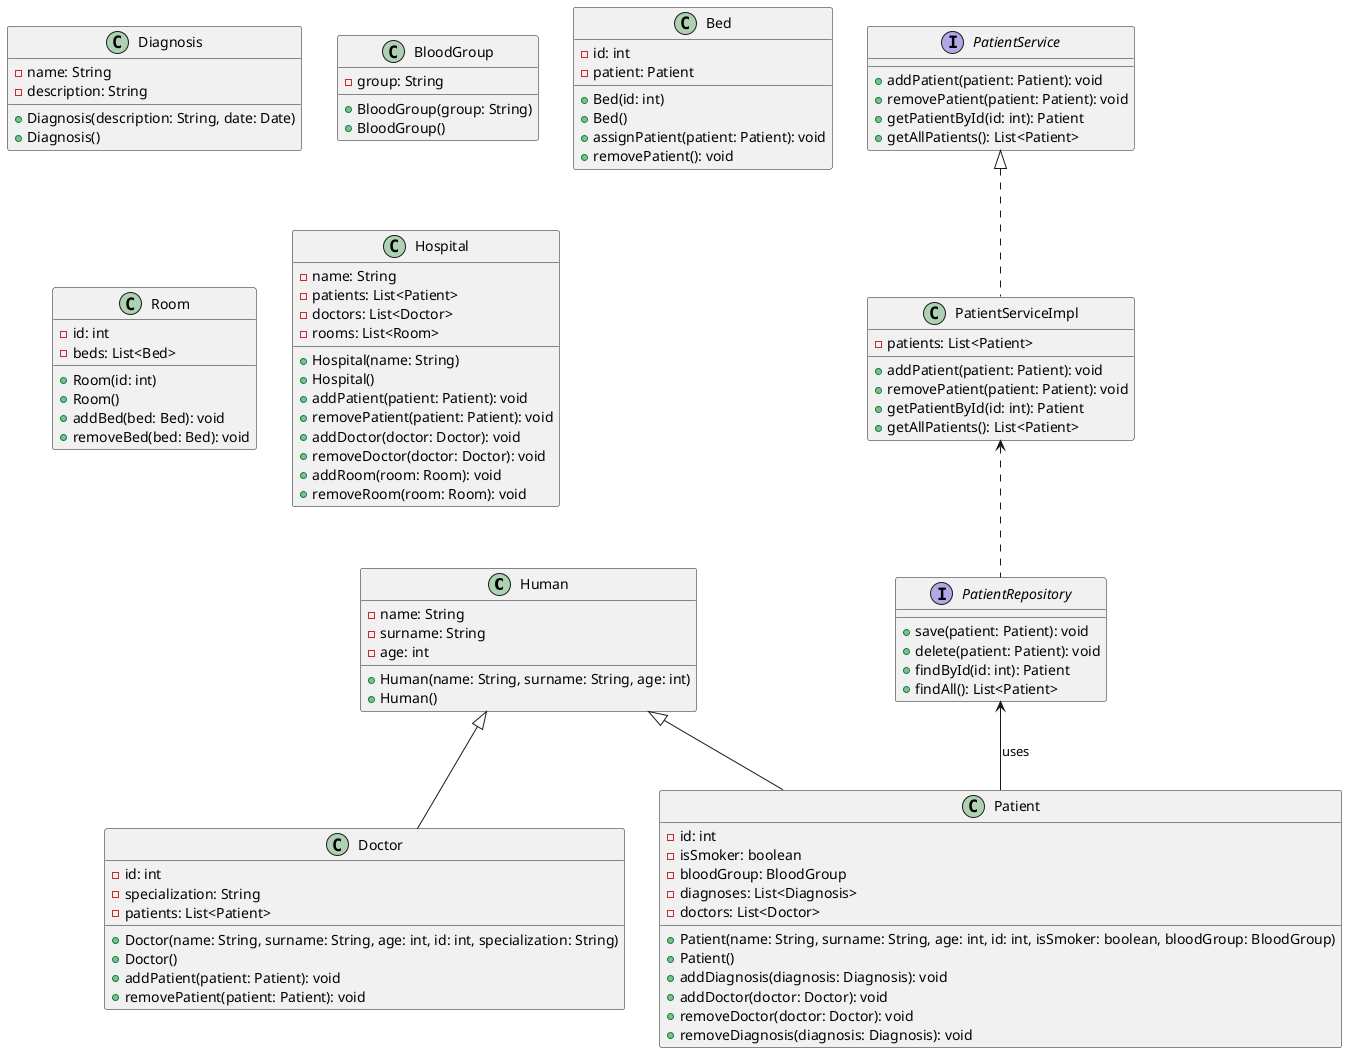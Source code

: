 @startuml

class Human {
    -name: String
    -surname: String
    -age: int
    +Human(name: String, surname: String, age: int)
    +Human()
}

class Patient {
    -id: int
    -isSmoker: boolean
    -bloodGroup: BloodGroup
    -diagnoses: List<Diagnosis>
    -doctors: List<Doctor>
    +Patient(name: String, surname: String, age: int, id: int, isSmoker: boolean, bloodGroup: BloodGroup)
    +Patient()
    +addDiagnosis(diagnosis: Diagnosis): void
    +addDoctor(doctor: Doctor): void
    +removeDoctor(doctor: Doctor): void
    +removeDiagnosis(diagnosis: Diagnosis): void
}

interface PatientService {
    +addPatient(patient: Patient): void
    +removePatient(patient: Patient): void
    +getPatientById(id: int): Patient
    +getAllPatients(): List<Patient>
}

class PatientServiceImpl implements PatientService {
    -patients: List<Patient>
    +addPatient(patient: Patient): void
    +removePatient(patient: Patient): void
    +getPatientById(id: int): Patient
    +getAllPatients(): List<Patient>
}

interface PatientRepository {
    +save(patient: Patient): void
    +delete(patient: Patient): void
    +findById(id: int): Patient
    +findAll(): List<Patient>
}

class Doctor {
    -id: int
    -specialization: String
    -patients: List<Patient>
    +Doctor(name: String, surname: String, age: int, id: int, specialization: String)
    +Doctor()
    +addPatient(patient: Patient): void
    +removePatient(patient: Patient): void
}

class Diagnosis {
    -name: String
    -description: String
    +Diagnosis(description: String, date: Date)
    +Diagnosis()
}

class BloodGroup {
    -group: String
    +BloodGroup(group: String)
    +BloodGroup()
}

class Bed {
    -id: int
    -patient: Patient
    +Bed(id: int)
    +Bed()
    +assignPatient(patient: Patient): void
    +removePatient(): void
}

class Room {
    -id: int
    -beds: List<Bed>
    +Room(id: int)
    +Room()
    +addBed(bed: Bed): void
    +removeBed(bed: Bed): void
}

class Hospital {
    -name: String
    -patients: List<Patient>
    -doctors: List<Doctor>
    -rooms: List<Room>
    +Hospital(name: String)
    +Hospital()
    +addPatient(patient: Patient): void
    +removePatient(patient: Patient): void
    +addDoctor(doctor: Doctor): void
    +removeDoctor(doctor: Doctor): void
    +addRoom(room: Room): void
    +removeRoom(room: Room): void
}


Human <|-- Patient
Human <|-- Doctor
PatientServiceImpl <.. PatientRepository
PatientRepository  <-- Patient: uses




@enduml